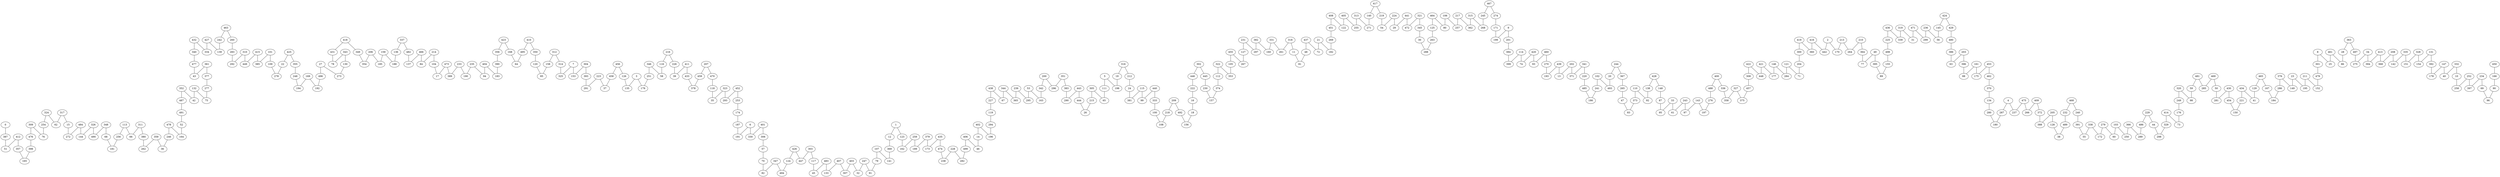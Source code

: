 graph G{
0--387;
1--12;
1--123;
2--442;
2--170;
3--135;
3--179;
4--287;
4--237;
5--111;
5--198;
6--191;
6--330;
7--325;
7--153;
8--301;
8--25;
9--199;
9--201;
400--488;
400--336;
401--330;
401--306;
402--14;
402--196;
403--307;
403--32;
404--94;
404--183;
405--122;
405--255;
406--499;
406--46;
407--133;
407--307;
408--451;
408--122;
409--266;
409--372;
410--495;
410--350;
411--39;
411--433;
412--51;
412--357;
413--394;
413--368;
414--329;
414--73;
415--449;
415--385;
416--360;
416--442;
417--140;
417--219;
418--431;
418--349;
419--300;
419--360;
420--74;
420--93;
421--448;
421--177;
300--204;
422--308;
422--448;
301--479;
423--356;
423--168;
302--446;
302--445;
303--447;
303--117;
424--145;
424--429;
425--22;
425--355;
304--153;
304--393;
426--124;
426--447;
305--215;
305--65;
427--334;
427--139;
306--57;
428--138;
428--148;
308--457;
429--480;
309--476;
309--76;
430--281;
430--454;
310--292;
310--449;
431--78;
311--66;
311--380;
432--340;
432--334;
312--158;
312--314;
433--378;
313--255;
313--271;
434--221;
434--41;
314--325;
435--173;
435--474;
315--362;
315--268;
436--225;
436--339;
316--19;
316--212;
437--48;
437--72;
317--62;
317--15;
438--227;
438--67;
318--261;
318--11;
439--193;
439--13;
319--339;
319--31;
440--99;
440--333;
441--29;
441--472;
320--249;
320--98;
200--342;
200--296;
321--472;
321--345;
443--290;
443--444;
322--112;
322--353;
201--384;
323--35;
323--293;
444--26;
202--13;
202--371;
324--254;
324--62;
445--230;
203--63;
203--396;
446--222;
204--71;
326--144;
326--490;
205--388;
205--128;
206--354;
206--185;
327--358;
327--375;
207--459;
207--470;
328--151;
328--154;
329--298;
208--368;
208--142;
209--218;
209--492;
450--166;
451--269;
452--293;
452--253;
331--160;
331--261;
210--264;
210--364;
453--175;
453--462;
211--195;
211--152;
332--40;
332--10;
212--24;
333--100;
454--150;
455--105;
455--267;
213--170;
213--264;
214--84;
214--104;
456--458;
456--126;
335--142;
335--151;
215--26;
336--358;
457--375;
337--136;
337--482;
458--37;
216--116;
216--226;
459--378;
217--257;
217--362;
338--55;
338--172;
218--108;
219--54;
460--93;
460--270;
340--477;
461--25;
461--86;
341--371;
341--220;
220--485;
462--370;
463--242;
463--260;
342--163;
100--108;
221--150;
101--385;
101--109;
343--130;
343--78;
222--16;
464--125;
464--80;
223--291;
223--37;
344--67;
344--365;
102--241;
102--493;
465--129;
465--167;
466--137;
466--84;
224--54;
224--29;
345--30;
103--60;
103--250;
104--17;
346--251;
346--58;
467--245;
467--274;
225--498;
226--39;
347--82;
347--494;
105--353;
468--232;
468--240;
348--490;
348--68;
227--119;
106--80;
106--257;
469--285;
469--50;
349--354;
107--79;
107--141;
228--238;
228--282;
229--486;
229--44;
109--278;
470--118;
350--120;
471--31;
471--299;
351--296;
351--383;
230--157;
352--487;
352--42;
473--17;
473--389;
231--127;
231--297;
110--373;
110--92;
474--238;
111--65;
232--489;
233--389;
233--190;
112--374;
475--237;
475--266;
476--398;
113--256;
113--66;
355--248;
234--397;
234--69;
477--43;
235--190;
235--94;
356--390;
114--399;
114--74;
357--165;
478--246;
478--164;
115--381;
115--99;
236--299;
236--56;
116--58;
479--152;
359--262;
359--36;
117--45;
118--35;
239--365;
239--295;
119--294;
10--258;
11--81;
12--369;
14--46;
15--272;
16--18;
18--156;
19--198;
480--386;
481--59;
481--285;
361--377;
361--43;
482--137;
240--391;
120--85;
483--45;
483--133;
241--186;
484--272;
484--144;
242--139;
121--284;
121--71;
363--28;
363--497;
485--186;
243--61;
243--97;
364--77;
123--162;
244--20;
244--367;
486--289;
487--491;
124--494;
245--268;
366--250;
366--289;
246--36;
125--263;
367--265;
488--276;
126--135;
247--32;
247--91;
489--38;
248--194;
369--141;
127--267;
128--38;
249--176;
129--41;
20--493;
21--72;
21--182;
22--278;
23--149;
23--195;
24--381;
27--496;
27--273;
28--86;
491--52;
370--134;
492--156;
130--273;
251--179;
372--388;
373--83;
131--154;
131--392;
252--258;
252--397;
132--42;
132--75;
495--64;
253--174;
374--157;
254--76;
496--192;
134--280;
376--286;
376--149;
497--275;
256--181;
377--277;
498--155;
136--188;
499--282;
379--189;
379--173;
259--162;
259--189;
138--92;
30--288;
33--95;
33--61;
34--275;
34--394;
380--262;
260--283;
382--297;
382--160;
140--271;
383--290;
263--288;
384--399;
143--97;
143--197;
265--47;
386--63;
387--51;
145--56;
146--177;
146--284;
147--178;
147--40;
269--182;
148--87;
44--298;
47--83;
48--81;
49--77;
49--395;
390--183;
270--193;
391--55;
392--178;
393--291;
274--171;
395--89;
396--88;
276--197;
155--89;
398--165;
277--75;
158--85;
279--172;
279--60;
159--185;
159--188;
50--281;
52--164;
53--295;
53--163;
57--70;
59--98;
280--180;
161--88;
161--175;
283--292;
286--184;
287--180;
166--90;
167--184;
168--64;
169--194;
169--192;
68--181;
69--96;
171--199;
294--196;
174--187;
176--73;
70--82;
79--91;
187--191;
87--95;
90--96;
}